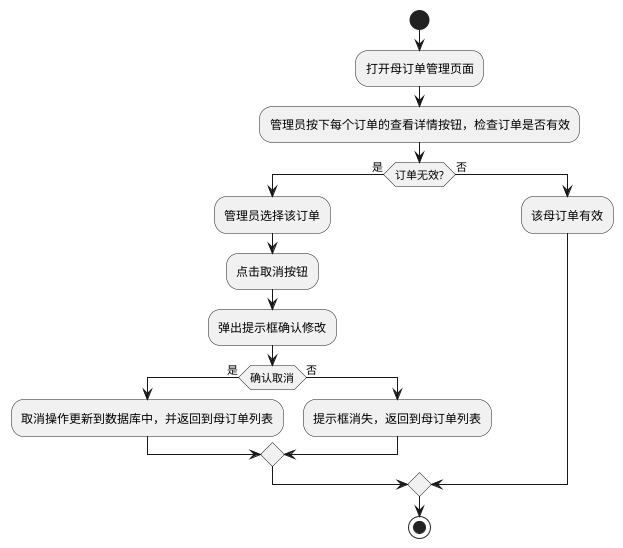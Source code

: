 @startuml

start
:打开母订单管理页面;
:管理员按下每个订单的查看详情按钮，检查订单是否有效;
if (订单无效?) then (是)
    :管理员选择该订单;
    :点击取消按钮;
    :弹出提示框确认修改;
    if (确认取消) then (是)
        :取消操作更新到数据库中，并返回到母订单列表;
    else (否);
        :提示框消失，返回到母订单列表;
    endif
else (否)
    :该母订单有效;
endif
stop
@enduml